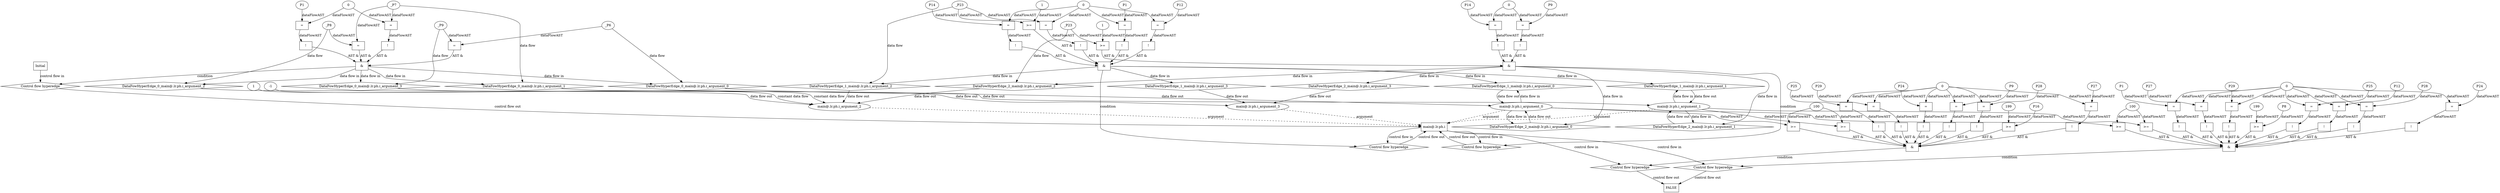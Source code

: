 digraph dag {
"main@.lr.ph.i" [label="main@.lr.ph.i" nodeName="main@.lr.ph.i" class=cfn  shape="rect"];
FALSE [label="FALSE" nodeName=FALSE class=cfn  shape="rect"];
Initial [label="Initial" nodeName=Initial class=cfn  shape="rect"];
ControlFowHyperEdge_0 [label="Control flow hyperedge" nodeName=ControlFowHyperEdge_0 class=controlFlowHyperEdge shape="diamond"];
"Initial" -> ControlFowHyperEdge_0 [label="control flow in"]
ControlFowHyperEdge_0 -> "main@.lr.ph.i" [label="control flow out"]
ControlFowHyperEdge_1 [label="Control flow hyperedge" nodeName=ControlFowHyperEdge_1 class=controlFlowHyperEdge shape="diamond"];
"main@.lr.ph.i" -> ControlFowHyperEdge_1 [label="control flow in"]
ControlFowHyperEdge_1 -> "main@.lr.ph.i" [label="control flow out"]
ControlFowHyperEdge_2 [label="Control flow hyperedge" nodeName=ControlFowHyperEdge_2 class=controlFlowHyperEdge shape="diamond"];
"main@.lr.ph.i" -> ControlFowHyperEdge_2 [label="control flow in"]
ControlFowHyperEdge_2 -> "main@.lr.ph.i" [label="control flow out"]
ControlFowHyperEdge_3 [label="Control flow hyperedge" nodeName=ControlFowHyperEdge_3 class=controlFlowHyperEdge shape="diamond"];
"main@.lr.ph.i" -> ControlFowHyperEdge_3 [label="control flow in"]
ControlFowHyperEdge_3 -> "FALSE" [label="control flow out"]
ControlFowHyperEdge_4 [label="Control flow hyperedge" nodeName=ControlFowHyperEdge_4 class=controlFlowHyperEdge shape="diamond"];
"main@.lr.ph.i" -> ControlFowHyperEdge_4 [label="control flow in"]
ControlFowHyperEdge_4 -> "FALSE" [label="control flow out"]
"main@.lr.ph.i_argument_0" [label="main@.lr.ph.i_argument_0" nodeName=argument0 class=argument  head="main@.lr.ph.i" shape="oval"];
"main@.lr.ph.i_argument_0" -> "main@.lr.ph.i"[label="argument" style="dashed"]
"main@.lr.ph.i_argument_1" [label="main@.lr.ph.i_argument_1" nodeName=argument1 class=argument  head="main@.lr.ph.i" shape="oval"];
"main@.lr.ph.i_argument_1" -> "main@.lr.ph.i"[label="argument" style="dashed"]
"main@.lr.ph.i_argument_2" [label="main@.lr.ph.i_argument_2" nodeName=argument2 class=argument  head="main@.lr.ph.i" shape="oval"];
"main@.lr.ph.i_argument_2" -> "main@.lr.ph.i"[label="argument" style="dashed"]
"main@.lr.ph.i_argument_3" [label="main@.lr.ph.i_argument_3" nodeName=argument3 class=argument  head="main@.lr.ph.i" shape="oval"];
"main@.lr.ph.i_argument_3" -> "main@.lr.ph.i"[label="argument" style="dashed"]

"xxxmain@.lr.ph.i___Initial_0xxx_and" [label="&" nodeName="xxxmain@.lr.ph.i___Initial_0xxx_and" class=Operator shape="rect"];
"xxxmain@.lr.ph.i___Initial_0xxxguard_0_node_0" [label="!" nodeName="xxxmain@.lr.ph.i___Initial_0xxxguard_0_node_0" class=Operator shape="rect"];
"xxxmain@.lr.ph.i___Initial_0xxxguard_0_node_1" [label="=" nodeName="xxxmain@.lr.ph.i___Initial_0xxxguard_0_node_1" class=Operator  shape="rect"];
"xxxmain@.lr.ph.i___Initial_0xxxguard_0_node_3" [label="0" nodeName="xxxmain@.lr.ph.i___Initial_0xxxguard_0_node_3" class=Literal ];
"xxxmain@.lr.ph.i___Initial_0xxxguard_0_node_1" -> "xxxmain@.lr.ph.i___Initial_0xxxguard_0_node_0"[label="dataFlowAST"]
"xxxmain@.lr.ph.i___Initial_0xxxdataFlow1_node_0" -> "xxxmain@.lr.ph.i___Initial_0xxxguard_0_node_1"[label="dataFlowAST"]
"xxxmain@.lr.ph.i___Initial_0xxxguard_0_node_3" -> "xxxmain@.lr.ph.i___Initial_0xxxguard_0_node_1"[label="dataFlowAST"]

"xxxmain@.lr.ph.i___Initial_0xxxguard_0_node_0" -> "xxxmain@.lr.ph.i___Initial_0xxx_and" [label="AST &"];
"xxxmain@.lr.ph.i___Initial_0xxxguard1_node_0" [label="!" nodeName="xxxmain@.lr.ph.i___Initial_0xxxguard1_node_0" class=Operator shape="rect"];
"xxxmain@.lr.ph.i___Initial_0xxxguard1_node_1" [label="=" nodeName="xxxmain@.lr.ph.i___Initial_0xxxguard1_node_1" class=Operator  shape="rect"];
"xxxmain@.lr.ph.i___Initial_0xxxguard1_node_2" [label="P1" nodeName="xxxmain@.lr.ph.i___Initial_0xxxguard1_node_2" class=Constant ];
"xxxmain@.lr.ph.i___Initial_0xxxguard1_node_1" -> "xxxmain@.lr.ph.i___Initial_0xxxguard1_node_0"[label="dataFlowAST"]
"xxxmain@.lr.ph.i___Initial_0xxxguard1_node_2" -> "xxxmain@.lr.ph.i___Initial_0xxxguard1_node_1"[label="dataFlowAST"]
"xxxmain@.lr.ph.i___Initial_0xxxguard_0_node_3" -> "xxxmain@.lr.ph.i___Initial_0xxxguard1_node_1"[label="dataFlowAST"]

"xxxmain@.lr.ph.i___Initial_0xxxguard1_node_0" -> "xxxmain@.lr.ph.i___Initial_0xxx_and" [label="AST &"];
"xxxmain@.lr.ph.i___Initial_0xxxguard2_node_0" [label="=" nodeName="xxxmain@.lr.ph.i___Initial_0xxxguard2_node_0" class=Operator  shape="rect"];
"xxxmain@.lr.ph.i___Initial_0xxxdataFlow2_node_0" -> "xxxmain@.lr.ph.i___Initial_0xxxguard2_node_0"[label="dataFlowAST"]
"xxxmain@.lr.ph.i___Initial_0xxxdataFlow1_node_0" -> "xxxmain@.lr.ph.i___Initial_0xxxguard2_node_0"[label="dataFlowAST"]

"xxxmain@.lr.ph.i___Initial_0xxxguard2_node_0" -> "xxxmain@.lr.ph.i___Initial_0xxx_and" [label="AST &"];
"xxxmain@.lr.ph.i___Initial_0xxxguard3_node_0" [label="=" nodeName="xxxmain@.lr.ph.i___Initial_0xxxguard3_node_0" class=Operator  shape="rect"];
"xxxmain@.lr.ph.i___Initial_0xxxdataFlow_0_node_0" -> "xxxmain@.lr.ph.i___Initial_0xxxguard3_node_0"[label="dataFlowAST"]
"xxxmain@.lr.ph.i___Initial_0xxxdataFlow3_node_0" -> "xxxmain@.lr.ph.i___Initial_0xxxguard3_node_0"[label="dataFlowAST"]

"xxxmain@.lr.ph.i___Initial_0xxxguard3_node_0" -> "xxxmain@.lr.ph.i___Initial_0xxx_and" [label="AST &"];
"xxxmain@.lr.ph.i___Initial_0xxx_and" -> "ControlFowHyperEdge_0" [label="condition"];
"xxxmain@.lr.ph.i___Initial_0xxxdataFlow_0_node_0" [label="_P6" nodeName="xxxmain@.lr.ph.i___Initial_0xxxdataFlow_0_node_0" class=Constant ];

"xxxmain@.lr.ph.i___Initial_0xxxdataFlow_0_node_0" -> "DataFowHyperEdge_0_main@.lr.ph.i_argument_0" [label="data flow"];
"xxxmain@.lr.ph.i___Initial_0xxxdataFlow1_node_0" [label="_P7" nodeName="xxxmain@.lr.ph.i___Initial_0xxxdataFlow1_node_0" class=Constant ];

"xxxmain@.lr.ph.i___Initial_0xxxdataFlow1_node_0" -> "DataFowHyperEdge_0_main@.lr.ph.i_argument_1" [label="data flow"];
"xxxmain@.lr.ph.i___Initial_0xxxdataFlow2_node_0" [label="_P8" nodeName="xxxmain@.lr.ph.i___Initial_0xxxdataFlow2_node_0" class=Constant ];

"xxxmain@.lr.ph.i___Initial_0xxxdataFlow2_node_0" -> "DataFowHyperEdge_0_main@.lr.ph.i_argument_2" [label="data flow"];
"xxxmain@.lr.ph.i___Initial_0xxxdataFlow3_node_0" [label="_P9" nodeName="xxxmain@.lr.ph.i___Initial_0xxxdataFlow3_node_0" class=Constant ];

"xxxmain@.lr.ph.i___Initial_0xxxdataFlow3_node_0" -> "DataFowHyperEdge_0_main@.lr.ph.i_argument_3" [label="data flow"];
"xxxmain@.lr.ph.i___main@.lr.ph.i_1xxx_and" [label="&" nodeName="xxxmain@.lr.ph.i___main@.lr.ph.i_1xxx_and" class=Operator shape="rect"];
"xxxmain@.lr.ph.i___main@.lr.ph.i_1xxxguard2_node_0" [label="!" nodeName="xxxmain@.lr.ph.i___main@.lr.ph.i_1xxxguard2_node_0" class=Operator shape="rect"];
"xxxmain@.lr.ph.i___main@.lr.ph.i_1xxxguard2_node_1" [label="=" nodeName="xxxmain@.lr.ph.i___main@.lr.ph.i_1xxxguard2_node_1" class=Operator  shape="rect"];
"xxxmain@.lr.ph.i___main@.lr.ph.i_1xxxguard2_node_2" [label="P12" nodeName="xxxmain@.lr.ph.i___main@.lr.ph.i_1xxxguard2_node_2" class=Constant ];
"xxxmain@.lr.ph.i___main@.lr.ph.i_1xxxguard2_node_1" -> "xxxmain@.lr.ph.i___main@.lr.ph.i_1xxxguard2_node_0"[label="dataFlowAST"]
"xxxmain@.lr.ph.i___main@.lr.ph.i_1xxxguard2_node_2" -> "xxxmain@.lr.ph.i___main@.lr.ph.i_1xxxguard2_node_1"[label="dataFlowAST"]
"xxxmain@.lr.ph.i___main@.lr.ph.i_1xxxguard1_node_3" -> "xxxmain@.lr.ph.i___main@.lr.ph.i_1xxxguard2_node_1"[label="dataFlowAST"]

"xxxmain@.lr.ph.i___main@.lr.ph.i_1xxxguard2_node_0" -> "xxxmain@.lr.ph.i___main@.lr.ph.i_1xxx_and" [label="AST &"];
"xxxmain@.lr.ph.i___main@.lr.ph.i_1xxxguard_0_node_0" [label=">=" nodeName="xxxmain@.lr.ph.i___main@.lr.ph.i_1xxxguard_0_node_0" class=Operator  shape="rect"];
"xxxmain@.lr.ph.i___main@.lr.ph.i_1xxxguard_0_node_1" [label="1" nodeName="xxxmain@.lr.ph.i___main@.lr.ph.i_1xxxguard_0_node_1" class=Literal ];
"xxxmain@.lr.ph.i___main@.lr.ph.i_1xxxguard_0_node_1" -> "xxxmain@.lr.ph.i___main@.lr.ph.i_1xxxguard_0_node_0"[label="dataFlowAST"]
"xxxmain@.lr.ph.i___main@.lr.ph.i_1xxxdataFlow_0_node_0" -> "xxxmain@.lr.ph.i___main@.lr.ph.i_1xxxguard_0_node_0"[label="dataFlowAST"]

"xxxmain@.lr.ph.i___main@.lr.ph.i_1xxxguard_0_node_0" -> "xxxmain@.lr.ph.i___main@.lr.ph.i_1xxx_and" [label="AST &"];
"xxxmain@.lr.ph.i___main@.lr.ph.i_1xxxguard3_node_0" [label="!" nodeName="xxxmain@.lr.ph.i___main@.lr.ph.i_1xxxguard3_node_0" class=Operator shape="rect"];
"xxxmain@.lr.ph.i___main@.lr.ph.i_1xxxguard3_node_1" [label="=" nodeName="xxxmain@.lr.ph.i___main@.lr.ph.i_1xxxguard3_node_1" class=Operator  shape="rect"];
"xxxmain@.lr.ph.i___main@.lr.ph.i_1xxxguard3_node_2" [label="P14" nodeName="xxxmain@.lr.ph.i___main@.lr.ph.i_1xxxguard3_node_2" class=Constant ];
"xxxmain@.lr.ph.i___main@.lr.ph.i_1xxxguard3_node_1" -> "xxxmain@.lr.ph.i___main@.lr.ph.i_1xxxguard3_node_0"[label="dataFlowAST"]
"xxxmain@.lr.ph.i___main@.lr.ph.i_1xxxguard3_node_2" -> "xxxmain@.lr.ph.i___main@.lr.ph.i_1xxxguard3_node_1"[label="dataFlowAST"]
"xxxmain@.lr.ph.i___main@.lr.ph.i_1xxxguard1_node_3" -> "xxxmain@.lr.ph.i___main@.lr.ph.i_1xxxguard3_node_1"[label="dataFlowAST"]

"xxxmain@.lr.ph.i___main@.lr.ph.i_1xxxguard3_node_0" -> "xxxmain@.lr.ph.i___main@.lr.ph.i_1xxx_and" [label="AST &"];
"xxxmain@.lr.ph.i___main@.lr.ph.i_1xxxguard1_node_0" [label="!" nodeName="xxxmain@.lr.ph.i___main@.lr.ph.i_1xxxguard1_node_0" class=Operator shape="rect"];
"xxxmain@.lr.ph.i___main@.lr.ph.i_1xxxguard1_node_1" [label="=" nodeName="xxxmain@.lr.ph.i___main@.lr.ph.i_1xxxguard1_node_1" class=Operator  shape="rect"];
"xxxmain@.lr.ph.i___main@.lr.ph.i_1xxxguard1_node_2" [label="P1" nodeName="xxxmain@.lr.ph.i___main@.lr.ph.i_1xxxguard1_node_2" class=Constant ];
"xxxmain@.lr.ph.i___main@.lr.ph.i_1xxxguard1_node_3" [label="0" nodeName="xxxmain@.lr.ph.i___main@.lr.ph.i_1xxxguard1_node_3" class=Literal ];
"xxxmain@.lr.ph.i___main@.lr.ph.i_1xxxguard1_node_1" -> "xxxmain@.lr.ph.i___main@.lr.ph.i_1xxxguard1_node_0"[label="dataFlowAST"]
"xxxmain@.lr.ph.i___main@.lr.ph.i_1xxxguard1_node_2" -> "xxxmain@.lr.ph.i___main@.lr.ph.i_1xxxguard1_node_1"[label="dataFlowAST"]
"xxxmain@.lr.ph.i___main@.lr.ph.i_1xxxguard1_node_3" -> "xxxmain@.lr.ph.i___main@.lr.ph.i_1xxxguard1_node_1"[label="dataFlowAST"]

"xxxmain@.lr.ph.i___main@.lr.ph.i_1xxxguard1_node_0" -> "xxxmain@.lr.ph.i___main@.lr.ph.i_1xxx_and" [label="AST &"];
"xxxmain@.lr.ph.i___main@.lr.ph.i_1xxxguard4_node_0" [label="!" nodeName="xxxmain@.lr.ph.i___main@.lr.ph.i_1xxxguard4_node_0" class=Operator shape="rect"];
"xxxmain@.lr.ph.i___main@.lr.ph.i_1xxxguard4_node_1" [label="=" nodeName="xxxmain@.lr.ph.i___main@.lr.ph.i_1xxxguard4_node_1" class=Operator  shape="rect"];
"xxxmain@.lr.ph.i___main@.lr.ph.i_1xxxguard4_node_1" -> "xxxmain@.lr.ph.i___main@.lr.ph.i_1xxxguard4_node_0"[label="dataFlowAST"]
"xxxmain@.lr.ph.i___main@.lr.ph.i_1xxxdataFlow_0_node_0" -> "xxxmain@.lr.ph.i___main@.lr.ph.i_1xxxguard4_node_1"[label="dataFlowAST"]
"xxxmain@.lr.ph.i___main@.lr.ph.i_1xxxguard1_node_3" -> "xxxmain@.lr.ph.i___main@.lr.ph.i_1xxxguard4_node_1"[label="dataFlowAST"]

"xxxmain@.lr.ph.i___main@.lr.ph.i_1xxxguard4_node_0" -> "xxxmain@.lr.ph.i___main@.lr.ph.i_1xxx_and" [label="AST &"];
"xxxmain@.lr.ph.i___main@.lr.ph.i_1xxx_and" -> "ControlFowHyperEdge_1" [label="condition"];
"xxxmain@.lr.ph.i___main@.lr.ph.i_1xxxdataFlow_0_node_0" [label="_P23" nodeName="xxxmain@.lr.ph.i___main@.lr.ph.i_1xxxdataFlow_0_node_0" class=Constant ];

"xxxmain@.lr.ph.i___main@.lr.ph.i_1xxxdataFlow_0_node_0" -> "DataFowHyperEdge_1_main@.lr.ph.i_argument_2" [label="data flow"];
"xxxmain@.lr.ph.i___main@.lr.ph.i_2xxx_and" [label="&" nodeName="xxxmain@.lr.ph.i___main@.lr.ph.i_2xxx_and" class=Operator shape="rect"];
"xxxmain@.lr.ph.i___main@.lr.ph.i_2xxxguard_0_node_0" [label="!" nodeName="xxxmain@.lr.ph.i___main@.lr.ph.i_2xxxguard_0_node_0" class=Operator shape="rect"];
"xxxmain@.lr.ph.i___main@.lr.ph.i_2xxxguard_0_node_1" [label="=" nodeName="xxxmain@.lr.ph.i___main@.lr.ph.i_2xxxguard_0_node_1" class=Operator  shape="rect"];
"xxxmain@.lr.ph.i___main@.lr.ph.i_2xxxguard_0_node_2" [label="P9" nodeName="xxxmain@.lr.ph.i___main@.lr.ph.i_2xxxguard_0_node_2" class=Constant ];
"xxxmain@.lr.ph.i___main@.lr.ph.i_2xxxguard_0_node_3" [label="0" nodeName="xxxmain@.lr.ph.i___main@.lr.ph.i_2xxxguard_0_node_3" class=Literal ];
"xxxmain@.lr.ph.i___main@.lr.ph.i_2xxxguard_0_node_1" -> "xxxmain@.lr.ph.i___main@.lr.ph.i_2xxxguard_0_node_0"[label="dataFlowAST"]
"xxxmain@.lr.ph.i___main@.lr.ph.i_2xxxguard_0_node_2" -> "xxxmain@.lr.ph.i___main@.lr.ph.i_2xxxguard_0_node_1"[label="dataFlowAST"]
"xxxmain@.lr.ph.i___main@.lr.ph.i_2xxxguard_0_node_3" -> "xxxmain@.lr.ph.i___main@.lr.ph.i_2xxxguard_0_node_1"[label="dataFlowAST"]

"xxxmain@.lr.ph.i___main@.lr.ph.i_2xxxguard_0_node_0" -> "xxxmain@.lr.ph.i___main@.lr.ph.i_2xxx_and" [label="AST &"];
"xxxmain@.lr.ph.i___main@.lr.ph.i_2xxxguard1_node_0" [label="!" nodeName="xxxmain@.lr.ph.i___main@.lr.ph.i_2xxxguard1_node_0" class=Operator shape="rect"];
"xxxmain@.lr.ph.i___main@.lr.ph.i_2xxxguard1_node_1" [label="=" nodeName="xxxmain@.lr.ph.i___main@.lr.ph.i_2xxxguard1_node_1" class=Operator  shape="rect"];
"xxxmain@.lr.ph.i___main@.lr.ph.i_2xxxguard1_node_2" [label="P14" nodeName="xxxmain@.lr.ph.i___main@.lr.ph.i_2xxxguard1_node_2" class=Constant ];
"xxxmain@.lr.ph.i___main@.lr.ph.i_2xxxguard1_node_1" -> "xxxmain@.lr.ph.i___main@.lr.ph.i_2xxxguard1_node_0"[label="dataFlowAST"]
"xxxmain@.lr.ph.i___main@.lr.ph.i_2xxxguard1_node_2" -> "xxxmain@.lr.ph.i___main@.lr.ph.i_2xxxguard1_node_1"[label="dataFlowAST"]
"xxxmain@.lr.ph.i___main@.lr.ph.i_2xxxguard_0_node_3" -> "xxxmain@.lr.ph.i___main@.lr.ph.i_2xxxguard1_node_1"[label="dataFlowAST"]

"xxxmain@.lr.ph.i___main@.lr.ph.i_2xxxguard1_node_0" -> "xxxmain@.lr.ph.i___main@.lr.ph.i_2xxx_and" [label="AST &"];
"xxxmain@.lr.ph.i___main@.lr.ph.i_2xxxguard2_node_0" [label=">=" nodeName="xxxmain@.lr.ph.i___main@.lr.ph.i_2xxxguard2_node_0" class=Operator  shape="rect"];
"xxxmain@.lr.ph.i___main@.lr.ph.i_2xxxguard2_node_2" [label="1" nodeName="xxxmain@.lr.ph.i___main@.lr.ph.i_2xxxguard2_node_2" class=Literal ];
"xxxmain@.lr.ph.i___main@.lr.ph.i_2xxxdataFlow_0_node_0" -> "xxxmain@.lr.ph.i___main@.lr.ph.i_2xxxguard2_node_0"[label="dataFlowAST"]
"xxxmain@.lr.ph.i___main@.lr.ph.i_2xxxguard2_node_2" -> "xxxmain@.lr.ph.i___main@.lr.ph.i_2xxxguard2_node_0"[label="dataFlowAST"]

"xxxmain@.lr.ph.i___main@.lr.ph.i_2xxxguard2_node_0" -> "xxxmain@.lr.ph.i___main@.lr.ph.i_2xxx_and" [label="AST &"];
"xxxmain@.lr.ph.i___main@.lr.ph.i_2xxx_and" -> "ControlFowHyperEdge_2" [label="condition"];
"xxxmain@.lr.ph.i___main@.lr.ph.i_2xxxdataFlow_0_node_0" [label="_P23" nodeName="xxxmain@.lr.ph.i___main@.lr.ph.i_2xxxdataFlow_0_node_0" class=Constant ];

"xxxmain@.lr.ph.i___main@.lr.ph.i_2xxxdataFlow_0_node_0" -> "DataFowHyperEdge_2_main@.lr.ph.i_argument_2" [label="data flow"];
"xxxFALSE___main@.lr.ph.i_3xxx_and" [label="&" nodeName="xxxFALSE___main@.lr.ph.i_3xxx_and" class=Operator shape="rect"];
"xxxFALSE___main@.lr.ph.i_3xxxguard6_node_0" [label="!" nodeName="xxxFALSE___main@.lr.ph.i_3xxxguard6_node_0" class=Operator shape="rect"];
"xxxFALSE___main@.lr.ph.i_3xxxguard6_node_1" [label="=" nodeName="xxxFALSE___main@.lr.ph.i_3xxxguard6_node_1" class=Operator  shape="rect"];
"xxxFALSE___main@.lr.ph.i_3xxxguard6_node_2" [label="P28" nodeName="xxxFALSE___main@.lr.ph.i_3xxxguard6_node_2" class=Constant ];
"xxxFALSE___main@.lr.ph.i_3xxxguard6_node_1" -> "xxxFALSE___main@.lr.ph.i_3xxxguard6_node_0"[label="dataFlowAST"]
"xxxFALSE___main@.lr.ph.i_3xxxguard6_node_2" -> "xxxFALSE___main@.lr.ph.i_3xxxguard6_node_1"[label="dataFlowAST"]
"xxxFALSE___main@.lr.ph.i_3xxxguard_0_node_3" -> "xxxFALSE___main@.lr.ph.i_3xxxguard6_node_1"[label="dataFlowAST"]

"xxxFALSE___main@.lr.ph.i_3xxxguard6_node_0" -> "xxxFALSE___main@.lr.ph.i_3xxx_and" [label="AST &"];
"xxxFALSE___main@.lr.ph.i_3xxxguard5_node_0" [label=">=" nodeName="xxxFALSE___main@.lr.ph.i_3xxxguard5_node_0" class=Operator  shape="rect"];
"xxxFALSE___main@.lr.ph.i_3xxxguard5_node_2" [label="100" nodeName="xxxFALSE___main@.lr.ph.i_3xxxguard5_node_2" class=Literal ];
"main@.lr.ph.i_argument_0" -> "xxxFALSE___main@.lr.ph.i_3xxxguard5_node_0"[label="dataFlowAST"]
"xxxFALSE___main@.lr.ph.i_3xxxguard5_node_2" -> "xxxFALSE___main@.lr.ph.i_3xxxguard5_node_0"[label="dataFlowAST"]

"xxxFALSE___main@.lr.ph.i_3xxxguard5_node_0" -> "xxxFALSE___main@.lr.ph.i_3xxx_and" [label="AST &"];
"xxxFALSE___main@.lr.ph.i_3xxxguard2_node_0" [label="!" nodeName="xxxFALSE___main@.lr.ph.i_3xxxguard2_node_0" class=Operator shape="rect"];
"xxxFALSE___main@.lr.ph.i_3xxxguard2_node_1" [label="=" nodeName="xxxFALSE___main@.lr.ph.i_3xxxguard2_node_1" class=Operator  shape="rect"];
"xxxFALSE___main@.lr.ph.i_3xxxguard2_node_2" [label="P27" nodeName="xxxFALSE___main@.lr.ph.i_3xxxguard2_node_2" class=Constant ];
"xxxFALSE___main@.lr.ph.i_3xxxguard2_node_1" -> "xxxFALSE___main@.lr.ph.i_3xxxguard2_node_0"[label="dataFlowAST"]
"xxxFALSE___main@.lr.ph.i_3xxxguard2_node_2" -> "xxxFALSE___main@.lr.ph.i_3xxxguard2_node_1"[label="dataFlowAST"]
"xxxFALSE___main@.lr.ph.i_3xxxguard_0_node_3" -> "xxxFALSE___main@.lr.ph.i_3xxxguard2_node_1"[label="dataFlowAST"]

"xxxFALSE___main@.lr.ph.i_3xxxguard2_node_0" -> "xxxFALSE___main@.lr.ph.i_3xxx_and" [label="AST &"];
"xxxFALSE___main@.lr.ph.i_3xxxguard3_node_0" [label=">=" nodeName="xxxFALSE___main@.lr.ph.i_3xxxguard3_node_0" class=Operator  shape="rect"];
"xxxFALSE___main@.lr.ph.i_3xxxguard3_node_1" [label="199" nodeName="xxxFALSE___main@.lr.ph.i_3xxxguard3_node_1" class=Literal ];
"xxxFALSE___main@.lr.ph.i_3xxxguard3_node_2" [label="P16" nodeName="xxxFALSE___main@.lr.ph.i_3xxxguard3_node_2" class=Constant ];
"xxxFALSE___main@.lr.ph.i_3xxxguard3_node_1" -> "xxxFALSE___main@.lr.ph.i_3xxxguard3_node_0"[label="dataFlowAST"]
"xxxFALSE___main@.lr.ph.i_3xxxguard3_node_2" -> "xxxFALSE___main@.lr.ph.i_3xxxguard3_node_0"[label="dataFlowAST"]

"xxxFALSE___main@.lr.ph.i_3xxxguard3_node_0" -> "xxxFALSE___main@.lr.ph.i_3xxx_and" [label="AST &"];
"xxxFALSE___main@.lr.ph.i_3xxxguard_0_node_0" [label="!" nodeName="xxxFALSE___main@.lr.ph.i_3xxxguard_0_node_0" class=Operator shape="rect"];
"xxxFALSE___main@.lr.ph.i_3xxxguard_0_node_1" [label="=" nodeName="xxxFALSE___main@.lr.ph.i_3xxxguard_0_node_1" class=Operator  shape="rect"];
"xxxFALSE___main@.lr.ph.i_3xxxguard_0_node_2" [label="P24" nodeName="xxxFALSE___main@.lr.ph.i_3xxxguard_0_node_2" class=Constant ];
"xxxFALSE___main@.lr.ph.i_3xxxguard_0_node_3" [label="0" nodeName="xxxFALSE___main@.lr.ph.i_3xxxguard_0_node_3" class=Literal ];
"xxxFALSE___main@.lr.ph.i_3xxxguard_0_node_1" -> "xxxFALSE___main@.lr.ph.i_3xxxguard_0_node_0"[label="dataFlowAST"]
"xxxFALSE___main@.lr.ph.i_3xxxguard_0_node_2" -> "xxxFALSE___main@.lr.ph.i_3xxxguard_0_node_1"[label="dataFlowAST"]
"xxxFALSE___main@.lr.ph.i_3xxxguard_0_node_3" -> "xxxFALSE___main@.lr.ph.i_3xxxguard_0_node_1"[label="dataFlowAST"]

"xxxFALSE___main@.lr.ph.i_3xxxguard_0_node_0" -> "xxxFALSE___main@.lr.ph.i_3xxx_and" [label="AST &"];
"xxxFALSE___main@.lr.ph.i_3xxxguard7_node_0" [label=">=" nodeName="xxxFALSE___main@.lr.ph.i_3xxxguard7_node_0" class=Operator  shape="rect"];
"main@.lr.ph.i_argument_1" -> "xxxFALSE___main@.lr.ph.i_3xxxguard7_node_0"[label="dataFlowAST"]
"xxxFALSE___main@.lr.ph.i_3xxxguard5_node_2" -> "xxxFALSE___main@.lr.ph.i_3xxxguard7_node_0"[label="dataFlowAST"]

"xxxFALSE___main@.lr.ph.i_3xxxguard7_node_0" -> "xxxFALSE___main@.lr.ph.i_3xxx_and" [label="AST &"];
"xxxFALSE___main@.lr.ph.i_3xxxguard8_node_0" [label="!" nodeName="xxxFALSE___main@.lr.ph.i_3xxxguard8_node_0" class=Operator shape="rect"];
"xxxFALSE___main@.lr.ph.i_3xxxguard8_node_1" [label="=" nodeName="xxxFALSE___main@.lr.ph.i_3xxxguard8_node_1" class=Operator  shape="rect"];
"xxxFALSE___main@.lr.ph.i_3xxxguard8_node_2" [label="P25" nodeName="xxxFALSE___main@.lr.ph.i_3xxxguard8_node_2" class=Constant ];
"xxxFALSE___main@.lr.ph.i_3xxxguard8_node_1" -> "xxxFALSE___main@.lr.ph.i_3xxxguard8_node_0"[label="dataFlowAST"]
"xxxFALSE___main@.lr.ph.i_3xxxguard8_node_2" -> "xxxFALSE___main@.lr.ph.i_3xxxguard8_node_1"[label="dataFlowAST"]
"xxxFALSE___main@.lr.ph.i_3xxxguard_0_node_3" -> "xxxFALSE___main@.lr.ph.i_3xxxguard8_node_1"[label="dataFlowAST"]

"xxxFALSE___main@.lr.ph.i_3xxxguard8_node_0" -> "xxxFALSE___main@.lr.ph.i_3xxx_and" [label="AST &"];
"xxxFALSE___main@.lr.ph.i_3xxxguard1_node_0" [label="!" nodeName="xxxFALSE___main@.lr.ph.i_3xxxguard1_node_0" class=Operator shape="rect"];
"xxxFALSE___main@.lr.ph.i_3xxxguard1_node_1" [label="=" nodeName="xxxFALSE___main@.lr.ph.i_3xxxguard1_node_1" class=Operator  shape="rect"];
"xxxFALSE___main@.lr.ph.i_3xxxguard1_node_2" [label="P9" nodeName="xxxFALSE___main@.lr.ph.i_3xxxguard1_node_2" class=Constant ];
"xxxFALSE___main@.lr.ph.i_3xxxguard1_node_1" -> "xxxFALSE___main@.lr.ph.i_3xxxguard1_node_0"[label="dataFlowAST"]
"xxxFALSE___main@.lr.ph.i_3xxxguard1_node_2" -> "xxxFALSE___main@.lr.ph.i_3xxxguard1_node_1"[label="dataFlowAST"]
"xxxFALSE___main@.lr.ph.i_3xxxguard_0_node_3" -> "xxxFALSE___main@.lr.ph.i_3xxxguard1_node_1"[label="dataFlowAST"]

"xxxFALSE___main@.lr.ph.i_3xxxguard1_node_0" -> "xxxFALSE___main@.lr.ph.i_3xxx_and" [label="AST &"];
"xxxFALSE___main@.lr.ph.i_3xxxguard4_node_0" [label="!" nodeName="xxxFALSE___main@.lr.ph.i_3xxxguard4_node_0" class=Operator shape="rect"];
"xxxFALSE___main@.lr.ph.i_3xxxguard4_node_1" [label="=" nodeName="xxxFALSE___main@.lr.ph.i_3xxxguard4_node_1" class=Operator  shape="rect"];
"xxxFALSE___main@.lr.ph.i_3xxxguard4_node_2" [label="P29" nodeName="xxxFALSE___main@.lr.ph.i_3xxxguard4_node_2" class=Constant ];
"xxxFALSE___main@.lr.ph.i_3xxxguard4_node_1" -> "xxxFALSE___main@.lr.ph.i_3xxxguard4_node_0"[label="dataFlowAST"]
"xxxFALSE___main@.lr.ph.i_3xxxguard4_node_2" -> "xxxFALSE___main@.lr.ph.i_3xxxguard4_node_1"[label="dataFlowAST"]
"xxxFALSE___main@.lr.ph.i_3xxxguard_0_node_3" -> "xxxFALSE___main@.lr.ph.i_3xxxguard4_node_1"[label="dataFlowAST"]

"xxxFALSE___main@.lr.ph.i_3xxxguard4_node_0" -> "xxxFALSE___main@.lr.ph.i_3xxx_and" [label="AST &"];
"xxxFALSE___main@.lr.ph.i_3xxx_and" -> "ControlFowHyperEdge_3" [label="condition"];
"xxxFALSE___main@.lr.ph.i_4xxx_and" [label="&" nodeName="xxxFALSE___main@.lr.ph.i_4xxx_and" class=Operator shape="rect"];
"xxxFALSE___main@.lr.ph.i_4xxxguard9_node_0" [label="!" nodeName="xxxFALSE___main@.lr.ph.i_4xxxguard9_node_0" class=Operator shape="rect"];
"xxxFALSE___main@.lr.ph.i_4xxxguard9_node_1" [label="=" nodeName="xxxFALSE___main@.lr.ph.i_4xxxguard9_node_1" class=Operator  shape="rect"];
"xxxFALSE___main@.lr.ph.i_4xxxguard9_node_2" [label="P25" nodeName="xxxFALSE___main@.lr.ph.i_4xxxguard9_node_2" class=Constant ];
"xxxFALSE___main@.lr.ph.i_4xxxguard9_node_1" -> "xxxFALSE___main@.lr.ph.i_4xxxguard9_node_0"[label="dataFlowAST"]
"xxxFALSE___main@.lr.ph.i_4xxxguard9_node_2" -> "xxxFALSE___main@.lr.ph.i_4xxxguard9_node_1"[label="dataFlowAST"]
"xxxFALSE___main@.lr.ph.i_4xxxguard1_node_3" -> "xxxFALSE___main@.lr.ph.i_4xxxguard9_node_1"[label="dataFlowAST"]

"xxxFALSE___main@.lr.ph.i_4xxxguard9_node_0" -> "xxxFALSE___main@.lr.ph.i_4xxx_and" [label="AST &"];
"xxxFALSE___main@.lr.ph.i_4xxxguard_0_node_0" [label=">=" nodeName="xxxFALSE___main@.lr.ph.i_4xxxguard_0_node_0" class=Operator  shape="rect"];
"xxxFALSE___main@.lr.ph.i_4xxxguard_0_node_1" [label="199" nodeName="xxxFALSE___main@.lr.ph.i_4xxxguard_0_node_1" class=Literal ];
"xxxFALSE___main@.lr.ph.i_4xxxguard_0_node_2" [label="P8" nodeName="xxxFALSE___main@.lr.ph.i_4xxxguard_0_node_2" class=Constant ];
"xxxFALSE___main@.lr.ph.i_4xxxguard_0_node_1" -> "xxxFALSE___main@.lr.ph.i_4xxxguard_0_node_0"[label="dataFlowAST"]
"xxxFALSE___main@.lr.ph.i_4xxxguard_0_node_2" -> "xxxFALSE___main@.lr.ph.i_4xxxguard_0_node_0"[label="dataFlowAST"]

"xxxFALSE___main@.lr.ph.i_4xxxguard_0_node_0" -> "xxxFALSE___main@.lr.ph.i_4xxx_and" [label="AST &"];
"xxxFALSE___main@.lr.ph.i_4xxxguard2_node_0" [label="!" nodeName="xxxFALSE___main@.lr.ph.i_4xxxguard2_node_0" class=Operator shape="rect"];
"xxxFALSE___main@.lr.ph.i_4xxxguard2_node_1" [label="=" nodeName="xxxFALSE___main@.lr.ph.i_4xxxguard2_node_1" class=Operator  shape="rect"];
"xxxFALSE___main@.lr.ph.i_4xxxguard2_node_2" [label="P12" nodeName="xxxFALSE___main@.lr.ph.i_4xxxguard2_node_2" class=Constant ];
"xxxFALSE___main@.lr.ph.i_4xxxguard2_node_1" -> "xxxFALSE___main@.lr.ph.i_4xxxguard2_node_0"[label="dataFlowAST"]
"xxxFALSE___main@.lr.ph.i_4xxxguard2_node_2" -> "xxxFALSE___main@.lr.ph.i_4xxxguard2_node_1"[label="dataFlowAST"]
"xxxFALSE___main@.lr.ph.i_4xxxguard1_node_3" -> "xxxFALSE___main@.lr.ph.i_4xxxguard2_node_1"[label="dataFlowAST"]

"xxxFALSE___main@.lr.ph.i_4xxxguard2_node_0" -> "xxxFALSE___main@.lr.ph.i_4xxx_and" [label="AST &"];
"xxxFALSE___main@.lr.ph.i_4xxxguard7_node_0" [label="!" nodeName="xxxFALSE___main@.lr.ph.i_4xxxguard7_node_0" class=Operator shape="rect"];
"xxxFALSE___main@.lr.ph.i_4xxxguard7_node_1" [label="=" nodeName="xxxFALSE___main@.lr.ph.i_4xxxguard7_node_1" class=Operator  shape="rect"];
"xxxFALSE___main@.lr.ph.i_4xxxguard7_node_2" [label="P28" nodeName="xxxFALSE___main@.lr.ph.i_4xxxguard7_node_2" class=Constant ];
"xxxFALSE___main@.lr.ph.i_4xxxguard7_node_1" -> "xxxFALSE___main@.lr.ph.i_4xxxguard7_node_0"[label="dataFlowAST"]
"xxxFALSE___main@.lr.ph.i_4xxxguard7_node_2" -> "xxxFALSE___main@.lr.ph.i_4xxxguard7_node_1"[label="dataFlowAST"]
"xxxFALSE___main@.lr.ph.i_4xxxguard1_node_3" -> "xxxFALSE___main@.lr.ph.i_4xxxguard7_node_1"[label="dataFlowAST"]

"xxxFALSE___main@.lr.ph.i_4xxxguard7_node_0" -> "xxxFALSE___main@.lr.ph.i_4xxx_and" [label="AST &"];
"xxxFALSE___main@.lr.ph.i_4xxxguard6_node_0" [label=">=" nodeName="xxxFALSE___main@.lr.ph.i_4xxxguard6_node_0" class=Operator  shape="rect"];
"main@.lr.ph.i_argument_1" -> "xxxFALSE___main@.lr.ph.i_4xxxguard6_node_0"[label="dataFlowAST"]
"xxxFALSE___main@.lr.ph.i_4xxxguard4_node_2" -> "xxxFALSE___main@.lr.ph.i_4xxxguard6_node_0"[label="dataFlowAST"]

"xxxFALSE___main@.lr.ph.i_4xxxguard6_node_0" -> "xxxFALSE___main@.lr.ph.i_4xxx_and" [label="AST &"];
"xxxFALSE___main@.lr.ph.i_4xxxguard1_node_0" [label="!" nodeName="xxxFALSE___main@.lr.ph.i_4xxxguard1_node_0" class=Operator shape="rect"];
"xxxFALSE___main@.lr.ph.i_4xxxguard1_node_1" [label="=" nodeName="xxxFALSE___main@.lr.ph.i_4xxxguard1_node_1" class=Operator  shape="rect"];
"xxxFALSE___main@.lr.ph.i_4xxxguard1_node_2" [label="P24" nodeName="xxxFALSE___main@.lr.ph.i_4xxxguard1_node_2" class=Constant ];
"xxxFALSE___main@.lr.ph.i_4xxxguard1_node_3" [label="0" nodeName="xxxFALSE___main@.lr.ph.i_4xxxguard1_node_3" class=Literal ];
"xxxFALSE___main@.lr.ph.i_4xxxguard1_node_1" -> "xxxFALSE___main@.lr.ph.i_4xxxguard1_node_0"[label="dataFlowAST"]
"xxxFALSE___main@.lr.ph.i_4xxxguard1_node_2" -> "xxxFALSE___main@.lr.ph.i_4xxxguard1_node_1"[label="dataFlowAST"]
"xxxFALSE___main@.lr.ph.i_4xxxguard1_node_3" -> "xxxFALSE___main@.lr.ph.i_4xxxguard1_node_1"[label="dataFlowAST"]

"xxxFALSE___main@.lr.ph.i_4xxxguard1_node_0" -> "xxxFALSE___main@.lr.ph.i_4xxx_and" [label="AST &"];
"xxxFALSE___main@.lr.ph.i_4xxxguard3_node_0" [label="!" nodeName="xxxFALSE___main@.lr.ph.i_4xxxguard3_node_0" class=Operator shape="rect"];
"xxxFALSE___main@.lr.ph.i_4xxxguard3_node_1" [label="=" nodeName="xxxFALSE___main@.lr.ph.i_4xxxguard3_node_1" class=Operator  shape="rect"];
"xxxFALSE___main@.lr.ph.i_4xxxguard3_node_2" [label="P27" nodeName="xxxFALSE___main@.lr.ph.i_4xxxguard3_node_2" class=Constant ];
"xxxFALSE___main@.lr.ph.i_4xxxguard3_node_1" -> "xxxFALSE___main@.lr.ph.i_4xxxguard3_node_0"[label="dataFlowAST"]
"xxxFALSE___main@.lr.ph.i_4xxxguard3_node_2" -> "xxxFALSE___main@.lr.ph.i_4xxxguard3_node_1"[label="dataFlowAST"]
"xxxFALSE___main@.lr.ph.i_4xxxguard1_node_3" -> "xxxFALSE___main@.lr.ph.i_4xxxguard3_node_1"[label="dataFlowAST"]

"xxxFALSE___main@.lr.ph.i_4xxxguard3_node_0" -> "xxxFALSE___main@.lr.ph.i_4xxx_and" [label="AST &"];
"xxxFALSE___main@.lr.ph.i_4xxxguard4_node_0" [label=">=" nodeName="xxxFALSE___main@.lr.ph.i_4xxxguard4_node_0" class=Operator  shape="rect"];
"xxxFALSE___main@.lr.ph.i_4xxxguard4_node_2" [label="100" nodeName="xxxFALSE___main@.lr.ph.i_4xxxguard4_node_2" class=Literal ];
"main@.lr.ph.i_argument_0" -> "xxxFALSE___main@.lr.ph.i_4xxxguard4_node_0"[label="dataFlowAST"]
"xxxFALSE___main@.lr.ph.i_4xxxguard4_node_2" -> "xxxFALSE___main@.lr.ph.i_4xxxguard4_node_0"[label="dataFlowAST"]

"xxxFALSE___main@.lr.ph.i_4xxxguard4_node_0" -> "xxxFALSE___main@.lr.ph.i_4xxx_and" [label="AST &"];
"xxxFALSE___main@.lr.ph.i_4xxxguard5_node_0" [label="!" nodeName="xxxFALSE___main@.lr.ph.i_4xxxguard5_node_0" class=Operator shape="rect"];
"xxxFALSE___main@.lr.ph.i_4xxxguard5_node_1" [label="=" nodeName="xxxFALSE___main@.lr.ph.i_4xxxguard5_node_1" class=Operator  shape="rect"];
"xxxFALSE___main@.lr.ph.i_4xxxguard5_node_2" [label="P29" nodeName="xxxFALSE___main@.lr.ph.i_4xxxguard5_node_2" class=Constant ];
"xxxFALSE___main@.lr.ph.i_4xxxguard5_node_1" -> "xxxFALSE___main@.lr.ph.i_4xxxguard5_node_0"[label="dataFlowAST"]
"xxxFALSE___main@.lr.ph.i_4xxxguard5_node_2" -> "xxxFALSE___main@.lr.ph.i_4xxxguard5_node_1"[label="dataFlowAST"]
"xxxFALSE___main@.lr.ph.i_4xxxguard1_node_3" -> "xxxFALSE___main@.lr.ph.i_4xxxguard5_node_1"[label="dataFlowAST"]

"xxxFALSE___main@.lr.ph.i_4xxxguard5_node_0" -> "xxxFALSE___main@.lr.ph.i_4xxx_and" [label="AST &"];
"xxxFALSE___main@.lr.ph.i_4xxxguard8_node_0" [label="!" nodeName="xxxFALSE___main@.lr.ph.i_4xxxguard8_node_0" class=Operator shape="rect"];
"xxxFALSE___main@.lr.ph.i_4xxxguard8_node_1" [label="=" nodeName="xxxFALSE___main@.lr.ph.i_4xxxguard8_node_1" class=Operator  shape="rect"];
"xxxFALSE___main@.lr.ph.i_4xxxguard8_node_2" [label="P1" nodeName="xxxFALSE___main@.lr.ph.i_4xxxguard8_node_2" class=Constant ];
"xxxFALSE___main@.lr.ph.i_4xxxguard8_node_1" -> "xxxFALSE___main@.lr.ph.i_4xxxguard8_node_0"[label="dataFlowAST"]
"xxxFALSE___main@.lr.ph.i_4xxxguard8_node_2" -> "xxxFALSE___main@.lr.ph.i_4xxxguard8_node_1"[label="dataFlowAST"]
"xxxFALSE___main@.lr.ph.i_4xxxguard1_node_3" -> "xxxFALSE___main@.lr.ph.i_4xxxguard8_node_1"[label="dataFlowAST"]

"xxxFALSE___main@.lr.ph.i_4xxxguard8_node_0" -> "xxxFALSE___main@.lr.ph.i_4xxx_and" [label="AST &"];
"xxxFALSE___main@.lr.ph.i_4xxx_and" -> "ControlFowHyperEdge_4" [label="condition"];
"DataFowHyperEdge_0_main@.lr.ph.i_argument_0" [label="DataFowHyperEdge_0_main@.lr.ph.i_argument_0" nodeName="DataFowHyperEdge_0_main@.lr.ph.i_argument_0" class=DataFlowHyperedge shape="diamond"];
"DataFowHyperEdge_0_main@.lr.ph.i_argument_0" -> "main@.lr.ph.i_argument_0"[label="data flow out"]
"xxxmain@.lr.ph.i___Initial_0xxx_and" -> "DataFowHyperEdge_0_main@.lr.ph.i_argument_0"[label="data flow in"]
"DataFowHyperEdge_0_main@.lr.ph.i_argument_1" [label="DataFowHyperEdge_0_main@.lr.ph.i_argument_1" nodeName="DataFowHyperEdge_0_main@.lr.ph.i_argument_1" class=DataFlowHyperedge shape="diamond"];
"DataFowHyperEdge_0_main@.lr.ph.i_argument_1" -> "main@.lr.ph.i_argument_1"[label="data flow out"]
"xxxmain@.lr.ph.i___Initial_0xxx_and" -> "DataFowHyperEdge_0_main@.lr.ph.i_argument_1"[label="data flow in"]
"DataFowHyperEdge_0_main@.lr.ph.i_argument_2" [label="DataFowHyperEdge_0_main@.lr.ph.i_argument_2" nodeName="DataFowHyperEdge_0_main@.lr.ph.i_argument_2" class=DataFlowHyperedge shape="diamond"];
"DataFowHyperEdge_0_main@.lr.ph.i_argument_2" -> "main@.lr.ph.i_argument_2"[label="data flow out"]
"xxxmain@.lr.ph.i___Initial_0xxx_and" -> "DataFowHyperEdge_0_main@.lr.ph.i_argument_2"[label="data flow in"]
"DataFowHyperEdge_0_main@.lr.ph.i_argument_3" [label="DataFowHyperEdge_0_main@.lr.ph.i_argument_3" nodeName="DataFowHyperEdge_0_main@.lr.ph.i_argument_3" class=DataFlowHyperedge shape="diamond"];
"DataFowHyperEdge_0_main@.lr.ph.i_argument_3" -> "main@.lr.ph.i_argument_3"[label="data flow out"]
"xxxmain@.lr.ph.i___Initial_0xxx_and" -> "DataFowHyperEdge_0_main@.lr.ph.i_argument_3"[label="data flow in"]
"DataFowHyperEdge_1_main@.lr.ph.i_argument_0" [label="DataFowHyperEdge_1_main@.lr.ph.i_argument_0" nodeName="DataFowHyperEdge_1_main@.lr.ph.i_argument_0" class=DataFlowHyperedge shape="diamond"];
"DataFowHyperEdge_1_main@.lr.ph.i_argument_0" -> "main@.lr.ph.i_argument_0"[label="data flow out"]
"xxxmain@.lr.ph.i___main@.lr.ph.i_1xxx_and" -> "DataFowHyperEdge_1_main@.lr.ph.i_argument_0"[label="data flow in"]
"DataFowHyperEdge_1_main@.lr.ph.i_argument_1" [label="DataFowHyperEdge_1_main@.lr.ph.i_argument_1" nodeName="DataFowHyperEdge_1_main@.lr.ph.i_argument_1" class=DataFlowHyperedge shape="diamond"];
"DataFowHyperEdge_1_main@.lr.ph.i_argument_1" -> "main@.lr.ph.i_argument_1"[label="data flow out"]
"xxxmain@.lr.ph.i___main@.lr.ph.i_1xxx_and" -> "DataFowHyperEdge_1_main@.lr.ph.i_argument_1"[label="data flow in"]
"DataFowHyperEdge_1_main@.lr.ph.i_argument_2" [label="DataFowHyperEdge_1_main@.lr.ph.i_argument_2" nodeName="DataFowHyperEdge_1_main@.lr.ph.i_argument_2" class=DataFlowHyperedge shape="diamond"];
"DataFowHyperEdge_1_main@.lr.ph.i_argument_2" -> "main@.lr.ph.i_argument_2"[label="data flow out"]
"xxxmain@.lr.ph.i___main@.lr.ph.i_1xxx_and" -> "DataFowHyperEdge_1_main@.lr.ph.i_argument_2"[label="data flow in"]
"DataFowHyperEdge_1_main@.lr.ph.i_argument_3" [label="DataFowHyperEdge_1_main@.lr.ph.i_argument_3" nodeName="DataFowHyperEdge_1_main@.lr.ph.i_argument_3" class=DataFlowHyperedge shape="diamond"];
"DataFowHyperEdge_1_main@.lr.ph.i_argument_3" -> "main@.lr.ph.i_argument_3"[label="data flow out"]
"xxxmain@.lr.ph.i___main@.lr.ph.i_1xxx_and" -> "DataFowHyperEdge_1_main@.lr.ph.i_argument_3"[label="data flow in"]
"DataFowHyperEdge_2_main@.lr.ph.i_argument_0" [label="DataFowHyperEdge_2_main@.lr.ph.i_argument_0" nodeName="DataFowHyperEdge_2_main@.lr.ph.i_argument_0" class=DataFlowHyperedge shape="diamond"];
"DataFowHyperEdge_2_main@.lr.ph.i_argument_0" -> "main@.lr.ph.i_argument_0"[label="data flow out"]
"xxxmain@.lr.ph.i___main@.lr.ph.i_2xxx_and" -> "DataFowHyperEdge_2_main@.lr.ph.i_argument_0"[label="data flow in"]
"DataFowHyperEdge_2_main@.lr.ph.i_argument_1" [label="DataFowHyperEdge_2_main@.lr.ph.i_argument_1" nodeName="DataFowHyperEdge_2_main@.lr.ph.i_argument_1" class=DataFlowHyperedge shape="diamond"];
"DataFowHyperEdge_2_main@.lr.ph.i_argument_1" -> "main@.lr.ph.i_argument_1"[label="data flow out"]
"xxxmain@.lr.ph.i___main@.lr.ph.i_2xxx_and" -> "DataFowHyperEdge_2_main@.lr.ph.i_argument_1"[label="data flow in"]
"DataFowHyperEdge_2_main@.lr.ph.i_argument_2" [label="DataFowHyperEdge_2_main@.lr.ph.i_argument_2" nodeName="DataFowHyperEdge_2_main@.lr.ph.i_argument_2" class=DataFlowHyperedge shape="diamond"];
"DataFowHyperEdge_2_main@.lr.ph.i_argument_2" -> "main@.lr.ph.i_argument_2"[label="data flow out"]
"xxxmain@.lr.ph.i___main@.lr.ph.i_2xxx_and" -> "DataFowHyperEdge_2_main@.lr.ph.i_argument_2"[label="data flow in"]
"DataFowHyperEdge_2_main@.lr.ph.i_argument_3" [label="DataFowHyperEdge_2_main@.lr.ph.i_argument_3" nodeName="DataFowHyperEdge_2_main@.lr.ph.i_argument_3" class=DataFlowHyperedge shape="diamond"];
"DataFowHyperEdge_2_main@.lr.ph.i_argument_3" -> "main@.lr.ph.i_argument_3"[label="data flow out"]
"xxxmain@.lr.ph.i___main@.lr.ph.i_2xxx_and" -> "DataFowHyperEdge_2_main@.lr.ph.i_argument_3"[label="data flow in"]
"xxxFALSE___main@.lr.ph.i_3xxxmain@.lr.ph.i_argument_2_constant_1" [label="1" nodeName="xxxFALSE___main@.lr.ph.i_3xxxmain@.lr.ph.i_argument_2_constant_1" class=Constant];
"xxxFALSE___main@.lr.ph.i_3xxxmain@.lr.ph.i_argument_2_constant_1" -> "main@.lr.ph.i_argument_2" [label="constant data flow"];
"xxxFALSE___main@.lr.ph.i_4xxxmain@.lr.ph.i_argument_2_constant_-1" [label="-1" nodeName="xxxFALSE___main@.lr.ph.i_4xxxmain@.lr.ph.i_argument_2_constant_-1" class=Constant];
"xxxFALSE___main@.lr.ph.i_4xxxmain@.lr.ph.i_argument_2_constant_-1" -> "main@.lr.ph.i_argument_2" [label="constant data flow"];
"main@.lr.ph.i_argument_0" -> "DataFowHyperEdge_1_main@.lr.ph.i_argument_0"[label="data flow in"]
"main@.lr.ph.i_argument_1" -> "DataFowHyperEdge_1_main@.lr.ph.i_argument_1"[label="data flow in"]
"main@.lr.ph.i_argument_0" -> "DataFowHyperEdge_2_main@.lr.ph.i_argument_0"[label="data flow in"]
"main@.lr.ph.i_argument_1" -> "DataFowHyperEdge_2_main@.lr.ph.i_argument_1"[label="data flow in"]




}
